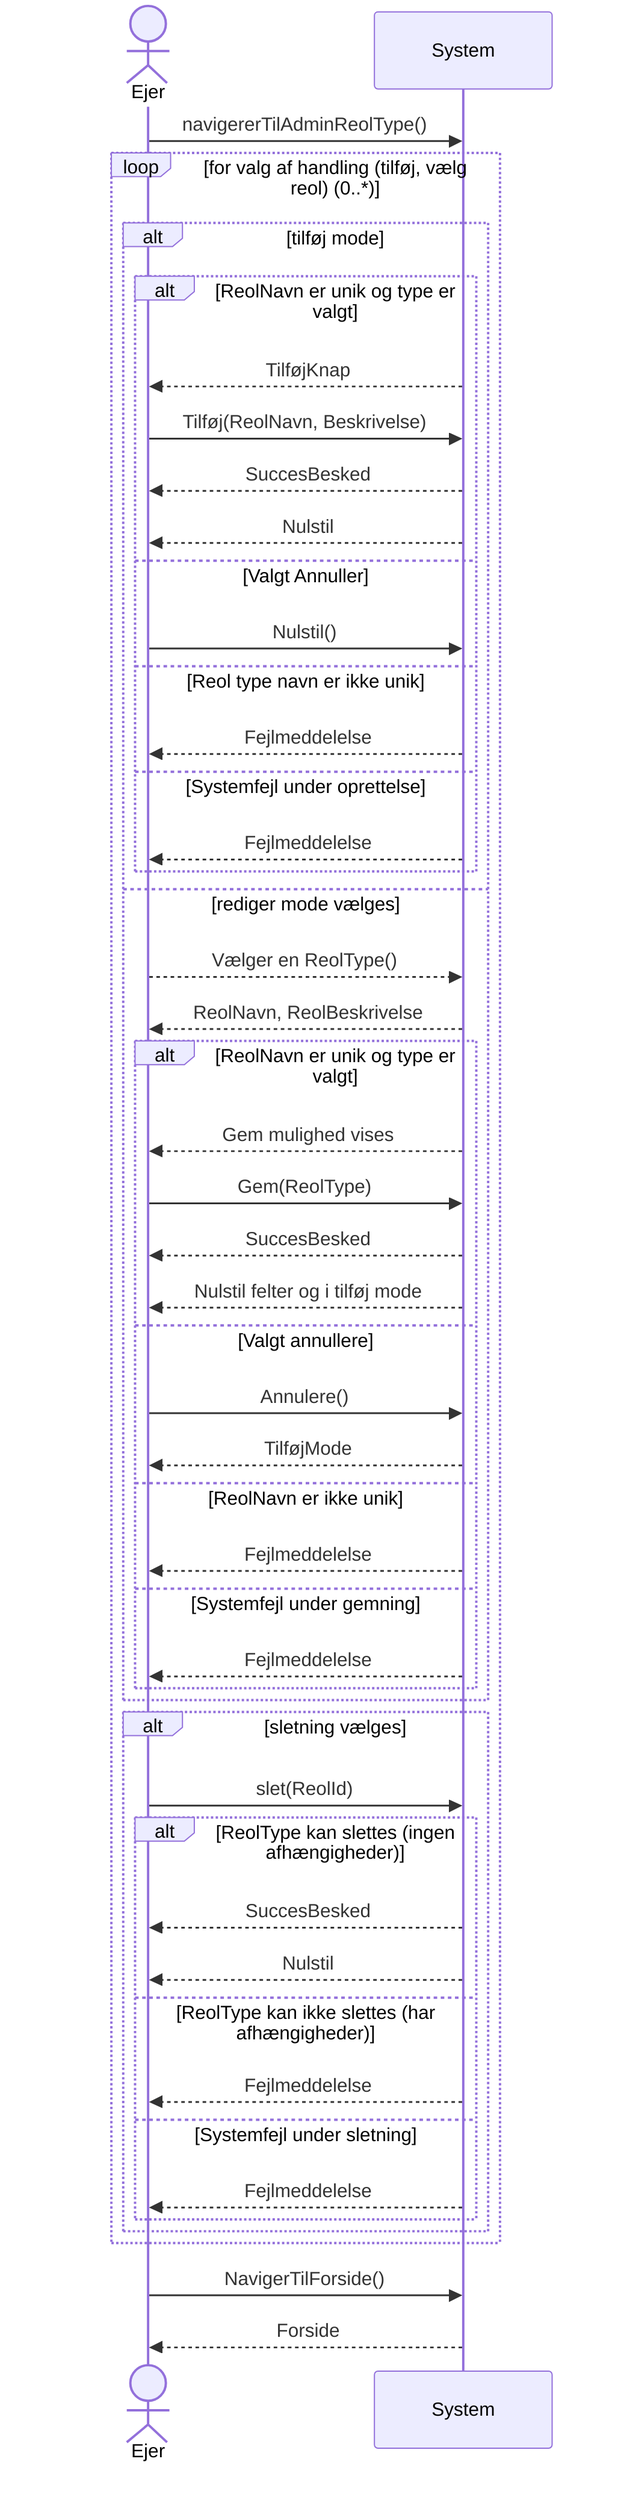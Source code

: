 ﻿sequenceDiagram
    actor Ejer
    participant System

    Ejer->>System: navigererTilAdminReolType()

    loop for valg af handling (tilføj, vælg reol) (0..*)

        alt tilføj mode
            alt ReolNavn er unik og type er valgt
                System-->>Ejer: TilføjKnap
                Ejer->>System: Tilføj(ReolNavn, Beskrivelse)
                System-->>Ejer: SuccesBesked
                System-->>Ejer: Nulstil
            else Valgt Annuller
                Ejer->>System: Nulstil()
            else Reol type navn er ikke unik
                System-->>Ejer: Fejlmeddelelse
            else Systemfejl under oprettelse
                System-->>Ejer: Fejlmeddelelse
            end

        else rediger mode vælges
            Ejer-->>System: Vælger en ReolType()
            System-->>Ejer: ReolNavn, ReolBeskrivelse

            alt ReolNavn er unik og type er valgt
                System-->>Ejer: Gem mulighed vises
                Ejer->>System: Gem(ReolType)
                System-->>Ejer: SuccesBesked
                System-->>Ejer: Nulstil felter og i tilføj mode
            else Valgt annullere
                Ejer->>System: Annulere()
                System-->>Ejer: TilføjMode
            else ReolNavn er ikke unik
                System-->>Ejer: Fejlmeddelelse
            else Systemfejl under gemning
                System-->>Ejer: Fejlmeddelelse
            end
        end

        alt sletning vælges
            Ejer->>System: slet(ReolId)
            alt ReolType kan slettes (ingen afhængigheder)
                System-->>Ejer: SuccesBesked
                System-->>Ejer: Nulstil
            else ReolType kan ikke slettes (har afhængigheder)
                System-->>Ejer: Fejlmeddelelse
            else Systemfejl under sletning
                System-->>Ejer: Fejlmeddelelse
            end
        end

    end
    Ejer->>System: NavigerTilForside()
    System-->>Ejer: Forside